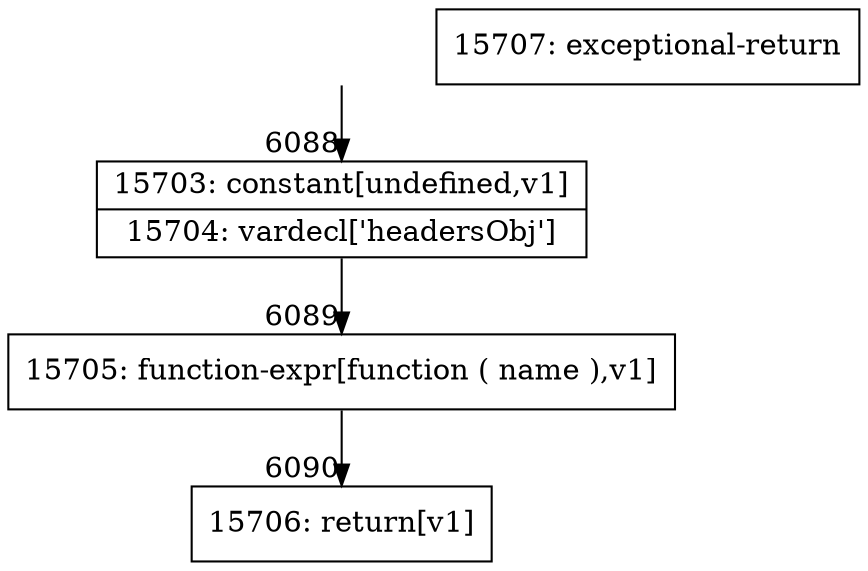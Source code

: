 digraph {
rankdir="TD"
BB_entry451[shape=none,label=""];
BB_entry451 -> BB6088 [tailport=s, headport=n, headlabel="    6088"]
BB6088 [shape=record label="{15703: constant[undefined,v1]|15704: vardecl['headersObj']}" ] 
BB6088 -> BB6089 [tailport=s, headport=n, headlabel="      6089"]
BB6089 [shape=record label="{15705: function-expr[function ( name ),v1]}" ] 
BB6089 -> BB6090 [tailport=s, headport=n, headlabel="      6090"]
BB6090 [shape=record label="{15706: return[v1]}" ] 
BB6091 [shape=record label="{15707: exceptional-return}" ] 
//#$~ 9319
}
